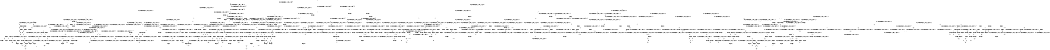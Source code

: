 digraph BCG {
size = "7, 10.5";
center = TRUE;
node [shape = circle];
0 [peripheries = 2];
0 -> 1 [label = "EX !0 !ATOMIC_EXCH_BRANCH (1, +1, TRUE, +0, 3, TRUE) !{}"];
0 -> 2 [label = "EX !2 !ATOMIC_EXCH_BRANCH (1, +1, TRUE, +1, 1, FALSE) !{}"];
0 -> 3 [label = "EX !1 !ATOMIC_EXCH_BRANCH (1, +0, TRUE, +0, 1, TRUE) !{}"];
1 -> 4 [label = "EX !2 !ATOMIC_EXCH_BRANCH (1, +1, TRUE, +1, 1, TRUE) !{0}"];
1 -> 5 [label = "EX !1 !ATOMIC_EXCH_BRANCH (1, +0, TRUE, +0, 1, FALSE) !{0}"];
1 -> 6 [label = "TERMINATE !0"];
2 -> 7 [label = "EX !0 !ATOMIC_EXCH_BRANCH (1, +1, TRUE, +0, 3, FALSE) !{0, 1, 2}"];
2 -> 8 [label = "EX !1 !ATOMIC_EXCH_BRANCH (1, +0, TRUE, +0, 1, FALSE) !{0, 1, 2}"];
2 -> 9 [label = "TERMINATE !2"];
2 -> 10 [label = "EX !0 !ATOMIC_EXCH_BRANCH (1, +1, TRUE, +0, 3, FALSE) !{0, 1, 2}"];
3 -> 11 [label = "EX !1 !ATOMIC_EXCH_BRANCH (1, +0, TRUE, +0, 1, TRUE) !{0, 1}"];
3 -> 12 [label = "EX !0 !ATOMIC_EXCH_BRANCH (1, +1, TRUE, +0, 3, TRUE) !{0, 1}"];
3 -> 13 [label = "EX !2 !ATOMIC_EXCH_BRANCH (1, +1, TRUE, +1, 1, FALSE) !{0, 1}"];
3 -> 14 [label = "EX !0 !ATOMIC_EXCH_BRANCH (1, +1, TRUE, +0, 3, TRUE) !{0, 1}"];
4 -> 15 [label = "EX !2 !ATOMIC_EXCH_BRANCH (1, +1, TRUE, +1, 1, TRUE) !{0, 1, 2}"];
4 -> 16 [label = "EX !1 !ATOMIC_EXCH_BRANCH (1, +0, TRUE, +0, 1, FALSE) !{0, 1, 2}"];
4 -> 17 [label = "TERMINATE !0"];
5 -> 18 [label = "EX !2 !ATOMIC_EXCH_BRANCH (1, +1, TRUE, +1, 1, FALSE) !{0, 1}"];
5 -> 19 [label = "TERMINATE !0"];
5 -> 20 [label = "TERMINATE !1"];
6 -> 21 [label = "EX !2 !ATOMIC_EXCH_BRANCH (1, +1, TRUE, +1, 1, TRUE) !{}"];
6 -> 22 [label = "EX !1 !ATOMIC_EXCH_BRANCH (1, +0, TRUE, +0, 1, FALSE) !{}"];
7 -> 23 [label = "EX !0 !ATOMIC_EXCH_BRANCH (1, +1, TRUE, +1, 1, TRUE) !{0, 1, 2}"];
7 -> 24 [label = "EX !1 !ATOMIC_EXCH_BRANCH (1, +0, TRUE, +0, 1, FALSE) !{0, 1, 2}"];
7 -> 25 [label = "TERMINATE !2"];
7 -> 26 [label = "EX !0 !ATOMIC_EXCH_BRANCH (1, +1, TRUE, +1, 1, TRUE) !{0, 1, 2}"];
8 -> 27 [label = "EX !0 !ATOMIC_EXCH_BRANCH (1, +1, TRUE, +0, 3, TRUE) !{0, 1, 2}"];
8 -> 28 [label = "TERMINATE !2"];
8 -> 29 [label = "TERMINATE !1"];
8 -> 30 [label = "EX !0 !ATOMIC_EXCH_BRANCH (1, +1, TRUE, +0, 3, TRUE) !{0, 1, 2}"];
9 -> 31 [label = "EX !0 !ATOMIC_EXCH_BRANCH (1, +1, TRUE, +0, 3, FALSE) !{0, 1}"];
9 -> 32 [label = "EX !1 !ATOMIC_EXCH_BRANCH (1, +0, TRUE, +0, 1, FALSE) !{0, 1}"];
9 -> 33 [label = "EX !0 !ATOMIC_EXCH_BRANCH (1, +1, TRUE, +0, 3, FALSE) !{0, 1}"];
10 -> 34 [label = "EX !1 !ATOMIC_EXCH_BRANCH (1, +0, TRUE, +0, 1, FALSE) !{0, 1, 2}"];
10 -> 26 [label = "EX !0 !ATOMIC_EXCH_BRANCH (1, +1, TRUE, +1, 1, TRUE) !{0, 1, 2}"];
10 -> 35 [label = "EX !1 !ATOMIC_EXCH_BRANCH (1, +0, TRUE, +0, 1, FALSE) !{0, 1, 2}"];
10 -> 36 [label = "TERMINATE !2"];
11 -> 11 [label = "EX !1 !ATOMIC_EXCH_BRANCH (1, +0, TRUE, +0, 1, TRUE) !{0, 1}"];
11 -> 12 [label = "EX !0 !ATOMIC_EXCH_BRANCH (1, +1, TRUE, +0, 3, TRUE) !{0, 1}"];
11 -> 13 [label = "EX !2 !ATOMIC_EXCH_BRANCH (1, +1, TRUE, +1, 1, FALSE) !{0, 1}"];
11 -> 14 [label = "EX !0 !ATOMIC_EXCH_BRANCH (1, +1, TRUE, +0, 3, TRUE) !{0, 1}"];
12 -> 37 [label = "EX !1 !ATOMIC_EXCH_BRANCH (1, +0, TRUE, +0, 1, FALSE) !{0, 1}"];
12 -> 38 [label = "EX !2 !ATOMIC_EXCH_BRANCH (1, +1, TRUE, +1, 1, TRUE) !{0, 1}"];
12 -> 39 [label = "TERMINATE !0"];
13 -> 8 [label = "EX !1 !ATOMIC_EXCH_BRANCH (1, +0, TRUE, +0, 1, FALSE) !{0, 1, 2}"];
13 -> 40 [label = "EX !0 !ATOMIC_EXCH_BRANCH (1, +1, TRUE, +0, 3, FALSE) !{0, 1, 2}"];
13 -> 41 [label = "TERMINATE !2"];
13 -> 42 [label = "EX !0 !ATOMIC_EXCH_BRANCH (1, +1, TRUE, +0, 3, FALSE) !{0, 1, 2}"];
14 -> 43 [label = "EX !1 !ATOMIC_EXCH_BRANCH (1, +0, TRUE, +0, 1, FALSE) !{0, 1}"];
14 -> 44 [label = "EX !1 !ATOMIC_EXCH_BRANCH (1, +0, TRUE, +0, 1, FALSE) !{0, 1}"];
14 -> 45 [label = "EX !2 !ATOMIC_EXCH_BRANCH (1, +1, TRUE, +1, 1, TRUE) !{0, 1}"];
14 -> 46 [label = "TERMINATE !0"];
15 -> 15 [label = "EX !2 !ATOMIC_EXCH_BRANCH (1, +1, TRUE, +1, 1, TRUE) !{0, 1, 2}"];
15 -> 16 [label = "EX !1 !ATOMIC_EXCH_BRANCH (1, +0, TRUE, +0, 1, FALSE) !{0, 1, 2}"];
15 -> 17 [label = "TERMINATE !0"];
16 -> 27 [label = "EX !2 !ATOMIC_EXCH_BRANCH (1, +1, TRUE, +1, 1, FALSE) !{0, 1, 2}"];
16 -> 47 [label = "TERMINATE !0"];
16 -> 48 [label = "TERMINATE !1"];
17 -> 49 [label = "EX !2 !ATOMIC_EXCH_BRANCH (1, +1, TRUE, +1, 1, TRUE) !{1, 2}"];
17 -> 50 [label = "EX !1 !ATOMIC_EXCH_BRANCH (1, +0, TRUE, +0, 1, FALSE) !{1, 2}"];
17 -> 51 [label = "EX !1 !ATOMIC_EXCH_BRANCH (1, +0, TRUE, +0, 1, FALSE) !{1, 2}"];
18 -> 52 [label = "TERMINATE !0"];
18 -> 53 [label = "TERMINATE !2"];
18 -> 54 [label = "TERMINATE !1"];
19 -> 55 [label = "EX !2 !ATOMIC_EXCH_BRANCH (1, +1, TRUE, +1, 1, FALSE) !{1}"];
19 -> 56 [label = "TERMINATE !1"];
20 -> 57 [label = "EX !2 !ATOMIC_EXCH_BRANCH (1, +1, TRUE, +1, 1, FALSE) !{0}"];
20 -> 58 [label = "TERMINATE !0"];
21 -> 49 [label = "EX !2 !ATOMIC_EXCH_BRANCH (1, +1, TRUE, +1, 1, TRUE) !{1, 2}"];
21 -> 50 [label = "EX !1 !ATOMIC_EXCH_BRANCH (1, +0, TRUE, +0, 1, FALSE) !{1, 2}"];
21 -> 51 [label = "EX !1 !ATOMIC_EXCH_BRANCH (1, +0, TRUE, +0, 1, FALSE) !{1, 2}"];
22 -> 55 [label = "EX !2 !ATOMIC_EXCH_BRANCH (1, +1, TRUE, +1, 1, FALSE) !{1}"];
22 -> 56 [label = "TERMINATE !1"];
23 -> 7 [label = "EX !0 !ATOMIC_EXCH_BRANCH (1, +1, TRUE, +0, 3, FALSE) !{0, 1, 2}"];
23 -> 59 [label = "EX !1 !ATOMIC_EXCH_BRANCH (1, +0, TRUE, +0, 1, FALSE) !{0, 1, 2}"];
23 -> 60 [label = "TERMINATE !2"];
23 -> 10 [label = "EX !0 !ATOMIC_EXCH_BRANCH (1, +1, TRUE, +0, 3, FALSE) !{0, 1, 2}"];
24 -> 27 [label = "EX !0 !ATOMIC_EXCH_BRANCH (1, +1, TRUE, +1, 1, FALSE) !{0, 1, 2}"];
24 -> 61 [label = "TERMINATE !2"];
24 -> 62 [label = "TERMINATE !1"];
24 -> 30 [label = "EX !0 !ATOMIC_EXCH_BRANCH (1, +1, TRUE, +1, 1, FALSE) !{0, 1, 2}"];
25 -> 63 [label = "EX !0 !ATOMIC_EXCH_BRANCH (1, +1, TRUE, +1, 1, TRUE) !{0, 1}"];
25 -> 64 [label = "EX !1 !ATOMIC_EXCH_BRANCH (1, +0, TRUE, +0, 1, FALSE) !{0, 1}"];
25 -> 65 [label = "EX !0 !ATOMIC_EXCH_BRANCH (1, +1, TRUE, +1, 1, TRUE) !{0, 1}"];
26 -> 66 [label = "EX !1 !ATOMIC_EXCH_BRANCH (1, +0, TRUE, +0, 1, FALSE) !{0, 1, 2}"];
26 -> 10 [label = "EX !0 !ATOMIC_EXCH_BRANCH (1, +1, TRUE, +0, 3, FALSE) !{0, 1, 2}"];
26 -> 67 [label = "EX !1 !ATOMIC_EXCH_BRANCH (1, +0, TRUE, +0, 1, FALSE) !{0, 1, 2}"];
26 -> 68 [label = "TERMINATE !2"];
27 -> 52 [label = "TERMINATE !0"];
27 -> 53 [label = "TERMINATE !2"];
27 -> 54 [label = "TERMINATE !1"];
28 -> 69 [label = "EX !0 !ATOMIC_EXCH_BRANCH (1, +1, TRUE, +0, 3, TRUE) !{0, 1}"];
28 -> 70 [label = "TERMINATE !1"];
28 -> 71 [label = "EX !0 !ATOMIC_EXCH_BRANCH (1, +1, TRUE, +0, 3, TRUE) !{0, 1}"];
29 -> 72 [label = "EX !0 !ATOMIC_EXCH_BRANCH (1, +1, TRUE, +0, 3, TRUE) !{0, 2}"];
29 -> 73 [label = "TERMINATE !2"];
29 -> 74 [label = "EX !0 !ATOMIC_EXCH_BRANCH (1, +1, TRUE, +0, 3, TRUE) !{0, 2}"];
30 -> 75 [label = "TERMINATE !0"];
30 -> 76 [label = "TERMINATE !2"];
30 -> 77 [label = "TERMINATE !1"];
31 -> 63 [label = "EX !0 !ATOMIC_EXCH_BRANCH (1, +1, TRUE, +1, 1, TRUE) !{0, 1}"];
31 -> 64 [label = "EX !1 !ATOMIC_EXCH_BRANCH (1, +0, TRUE, +0, 1, FALSE) !{0, 1}"];
31 -> 65 [label = "EX !0 !ATOMIC_EXCH_BRANCH (1, +1, TRUE, +1, 1, TRUE) !{0, 1}"];
32 -> 69 [label = "EX !0 !ATOMIC_EXCH_BRANCH (1, +1, TRUE, +0, 3, TRUE) !{0, 1}"];
32 -> 70 [label = "TERMINATE !1"];
32 -> 71 [label = "EX !0 !ATOMIC_EXCH_BRANCH (1, +1, TRUE, +0, 3, TRUE) !{0, 1}"];
33 -> 78 [label = "EX !1 !ATOMIC_EXCH_BRANCH (1, +0, TRUE, +0, 1, FALSE) !{0, 1}"];
33 -> 65 [label = "EX !0 !ATOMIC_EXCH_BRANCH (1, +1, TRUE, +1, 1, TRUE) !{0, 1}"];
33 -> 79 [label = "EX !1 !ATOMIC_EXCH_BRANCH (1, +0, TRUE, +0, 1, FALSE) !{0, 1}"];
34 -> 80 [label = "EX !0 !ATOMIC_EXCH_BRANCH (1, +1, TRUE, +1, 1, FALSE) !{0, 1, 2}"];
34 -> 81 [label = "TERMINATE !2"];
34 -> 82 [label = "TERMINATE !1"];
35 -> 30 [label = "EX !0 !ATOMIC_EXCH_BRANCH (1, +1, TRUE, +1, 1, FALSE) !{0, 1, 2}"];
35 -> 83 [label = "TERMINATE !2"];
35 -> 84 [label = "TERMINATE !1"];
36 -> 85 [label = "EX !0 !ATOMIC_EXCH_BRANCH (1, +1, TRUE, +1, 1, TRUE) !{0, 1}"];
36 -> 86 [label = "EX !1 !ATOMIC_EXCH_BRANCH (1, +0, TRUE, +0, 1, FALSE) !{0, 1}"];
37 -> 18 [label = "EX !2 !ATOMIC_EXCH_BRANCH (1, +1, TRUE, +1, 1, FALSE) !{0, 1}"];
37 -> 19 [label = "TERMINATE !0"];
37 -> 20 [label = "TERMINATE !1"];
38 -> 16 [label = "EX !1 !ATOMIC_EXCH_BRANCH (1, +0, TRUE, +0, 1, FALSE) !{0, 1, 2}"];
38 -> 87 [label = "EX !2 !ATOMIC_EXCH_BRANCH (1, +1, TRUE, +1, 1, TRUE) !{0, 1, 2}"];
38 -> 88 [label = "TERMINATE !0"];
39 -> 89 [label = "EX !1 !ATOMIC_EXCH_BRANCH (1, +0, TRUE, +0, 1, FALSE) !{1}"];
39 -> 90 [label = "EX !2 !ATOMIC_EXCH_BRANCH (1, +1, TRUE, +1, 1, TRUE) !{1}"];
39 -> 91 [label = "EX !1 !ATOMIC_EXCH_BRANCH (1, +0, TRUE, +0, 1, FALSE) !{1}"];
40 -> 92 [label = "EX !0 !ATOMIC_EXCH_BRANCH (1, +1, TRUE, +1, 1, TRUE) !{0, 1, 2}"];
40 -> 24 [label = "EX !1 !ATOMIC_EXCH_BRANCH (1, +0, TRUE, +0, 1, FALSE) !{0, 1, 2}"];
40 -> 93 [label = "TERMINATE !2"];
40 -> 94 [label = "EX !0 !ATOMIC_EXCH_BRANCH (1, +1, TRUE, +1, 1, TRUE) !{0, 1, 2}"];
41 -> 32 [label = "EX !1 !ATOMIC_EXCH_BRANCH (1, +0, TRUE, +0, 1, FALSE) !{0, 1}"];
41 -> 95 [label = "EX !0 !ATOMIC_EXCH_BRANCH (1, +1, TRUE, +0, 3, FALSE) !{0, 1}"];
41 -> 96 [label = "EX !0 !ATOMIC_EXCH_BRANCH (1, +1, TRUE, +0, 3, FALSE) !{0, 1}"];
42 -> 34 [label = "EX !1 !ATOMIC_EXCH_BRANCH (1, +0, TRUE, +0, 1, FALSE) !{0, 1, 2}"];
42 -> 94 [label = "EX !0 !ATOMIC_EXCH_BRANCH (1, +1, TRUE, +1, 1, TRUE) !{0, 1, 2}"];
42 -> 35 [label = "EX !1 !ATOMIC_EXCH_BRANCH (1, +0, TRUE, +0, 1, FALSE) !{0, 1, 2}"];
42 -> 97 [label = "TERMINATE !2"];
43 -> 98 [label = "EX !2 !ATOMIC_EXCH_BRANCH (1, +1, TRUE, +1, 1, FALSE) !{0, 1}"];
43 -> 99 [label = "TERMINATE !0"];
43 -> 100 [label = "TERMINATE !1"];
44 -> 101 [label = "EX !2 !ATOMIC_EXCH_BRANCH (1, +1, TRUE, +1, 1, FALSE) !{0, 1}"];
44 -> 102 [label = "TERMINATE !0"];
44 -> 103 [label = "TERMINATE !1"];
45 -> 104 [label = "EX !1 !ATOMIC_EXCH_BRANCH (1, +0, TRUE, +0, 1, FALSE) !{0, 1, 2}"];
45 -> 105 [label = "EX !2 !ATOMIC_EXCH_BRANCH (1, +1, TRUE, +1, 1, TRUE) !{0, 1, 2}"];
45 -> 106 [label = "TERMINATE !0"];
46 -> 107 [label = "EX !1 !ATOMIC_EXCH_BRANCH (1, +0, TRUE, +0, 1, FALSE) !{1}"];
46 -> 108 [label = "EX !2 !ATOMIC_EXCH_BRANCH (1, +1, TRUE, +1, 1, TRUE) !{1}"];
47 -> 109 [label = "EX !2 !ATOMIC_EXCH_BRANCH (1, +1, TRUE, +1, 1, FALSE) !{1, 2}"];
47 -> 110 [label = "TERMINATE !1"];
48 -> 72 [label = "EX !2 !ATOMIC_EXCH_BRANCH (1, +1, TRUE, +1, 1, FALSE) !{0, 2}"];
48 -> 111 [label = "TERMINATE !0"];
49 -> 49 [label = "EX !2 !ATOMIC_EXCH_BRANCH (1, +1, TRUE, +1, 1, TRUE) !{1, 2}"];
49 -> 50 [label = "EX !1 !ATOMIC_EXCH_BRANCH (1, +0, TRUE, +0, 1, FALSE) !{1, 2}"];
49 -> 51 [label = "EX !1 !ATOMIC_EXCH_BRANCH (1, +0, TRUE, +0, 1, FALSE) !{1, 2}"];
50 -> 109 [label = "EX !2 !ATOMIC_EXCH_BRANCH (1, +1, TRUE, +1, 1, FALSE) !{1, 2}"];
50 -> 110 [label = "TERMINATE !1"];
51 -> 112 [label = "EX !2 !ATOMIC_EXCH_BRANCH (1, +1, TRUE, +1, 1, FALSE) !{1, 2}"];
51 -> 113 [label = "EX !2 !ATOMIC_EXCH_BRANCH (1, +1, TRUE, +1, 1, FALSE) !{1, 2}"];
51 -> 114 [label = "TERMINATE !1"];
52 -> 115 [label = "TERMINATE !2"];
52 -> 116 [label = "TERMINATE !1"];
53 -> 117 [label = "TERMINATE !0"];
53 -> 118 [label = "TERMINATE !1"];
54 -> 119 [label = "TERMINATE !0"];
54 -> 120 [label = "TERMINATE !2"];
55 -> 115 [label = "TERMINATE !2"];
55 -> 116 [label = "TERMINATE !1"];
56 -> 121 [label = "EX !2 !ATOMIC_EXCH_BRANCH (1, +1, TRUE, +1, 1, FALSE) !{}"];
57 -> 119 [label = "TERMINATE !0"];
57 -> 120 [label = "TERMINATE !2"];
58 -> 121 [label = "EX !2 !ATOMIC_EXCH_BRANCH (1, +1, TRUE, +1, 1, FALSE) !{}"];
59 -> 27 [label = "EX !0 !ATOMIC_EXCH_BRANCH (1, +1, TRUE, +0, 3, TRUE) !{0, 1, 2}"];
59 -> 122 [label = "TERMINATE !2"];
59 -> 123 [label = "TERMINATE !1"];
59 -> 30 [label = "EX !0 !ATOMIC_EXCH_BRANCH (1, +1, TRUE, +0, 3, TRUE) !{0, 1, 2}"];
60 -> 31 [label = "EX !0 !ATOMIC_EXCH_BRANCH (1, +1, TRUE, +0, 3, FALSE) !{0, 1}"];
60 -> 124 [label = "EX !1 !ATOMIC_EXCH_BRANCH (1, +0, TRUE, +0, 1, FALSE) !{0, 1}"];
60 -> 33 [label = "EX !0 !ATOMIC_EXCH_BRANCH (1, +1, TRUE, +0, 3, FALSE) !{0, 1}"];
61 -> 69 [label = "EX !0 !ATOMIC_EXCH_BRANCH (1, +1, TRUE, +1, 1, FALSE) !{0, 1}"];
61 -> 125 [label = "TERMINATE !1"];
61 -> 71 [label = "EX !0 !ATOMIC_EXCH_BRANCH (1, +1, TRUE, +1, 1, FALSE) !{0, 1}"];
62 -> 72 [label = "EX !0 !ATOMIC_EXCH_BRANCH (1, +1, TRUE, +1, 1, FALSE) !{0, 2}"];
62 -> 126 [label = "TERMINATE !2"];
62 -> 74 [label = "EX !0 !ATOMIC_EXCH_BRANCH (1, +1, TRUE, +1, 1, FALSE) !{0, 2}"];
63 -> 31 [label = "EX !0 !ATOMIC_EXCH_BRANCH (1, +1, TRUE, +0, 3, FALSE) !{0, 1}"];
63 -> 124 [label = "EX !1 !ATOMIC_EXCH_BRANCH (1, +0, TRUE, +0, 1, FALSE) !{0, 1}"];
63 -> 33 [label = "EX !0 !ATOMIC_EXCH_BRANCH (1, +1, TRUE, +0, 3, FALSE) !{0, 1}"];
64 -> 69 [label = "EX !0 !ATOMIC_EXCH_BRANCH (1, +1, TRUE, +1, 1, FALSE) !{0, 1}"];
64 -> 125 [label = "TERMINATE !1"];
64 -> 71 [label = "EX !0 !ATOMIC_EXCH_BRANCH (1, +1, TRUE, +1, 1, FALSE) !{0, 1}"];
65 -> 127 [label = "EX !1 !ATOMIC_EXCH_BRANCH (1, +0, TRUE, +0, 1, FALSE) !{0, 1}"];
65 -> 33 [label = "EX !0 !ATOMIC_EXCH_BRANCH (1, +1, TRUE, +0, 3, FALSE) !{0, 1}"];
65 -> 128 [label = "EX !1 !ATOMIC_EXCH_BRANCH (1, +0, TRUE, +0, 1, FALSE) !{0, 1}"];
66 -> 80 [label = "EX !0 !ATOMIC_EXCH_BRANCH (1, +1, TRUE, +0, 3, TRUE) !{0, 1, 2}"];
66 -> 129 [label = "TERMINATE !2"];
66 -> 130 [label = "TERMINATE !1"];
67 -> 30 [label = "EX !0 !ATOMIC_EXCH_BRANCH (1, +1, TRUE, +0, 3, TRUE) !{0, 1, 2}"];
67 -> 131 [label = "TERMINATE !2"];
67 -> 132 [label = "TERMINATE !1"];
68 -> 133 [label = "EX !0 !ATOMIC_EXCH_BRANCH (1, +1, TRUE, +0, 3, FALSE) !{0, 1}"];
68 -> 134 [label = "EX !1 !ATOMIC_EXCH_BRANCH (1, +0, TRUE, +0, 1, FALSE) !{0, 1}"];
69 -> 117 [label = "TERMINATE !0"];
69 -> 118 [label = "TERMINATE !1"];
70 -> 135 [label = "EX !0 !ATOMIC_EXCH_BRANCH (1, +1, TRUE, +0, 3, TRUE) !{0}"];
70 -> 136 [label = "EX !0 !ATOMIC_EXCH_BRANCH (1, +1, TRUE, +0, 3, TRUE) !{0}"];
71 -> 137 [label = "TERMINATE !0"];
71 -> 138 [label = "TERMINATE !1"];
72 -> 119 [label = "TERMINATE !0"];
72 -> 120 [label = "TERMINATE !2"];
73 -> 135 [label = "EX !0 !ATOMIC_EXCH_BRANCH (1, +1, TRUE, +0, 3, TRUE) !{0}"];
73 -> 136 [label = "EX !0 !ATOMIC_EXCH_BRANCH (1, +1, TRUE, +0, 3, TRUE) !{0}"];
74 -> 139 [label = "TERMINATE !0"];
74 -> 140 [label = "TERMINATE !2"];
75 -> 141 [label = "TERMINATE !2"];
75 -> 142 [label = "TERMINATE !1"];
76 -> 143 [label = "TERMINATE !0"];
76 -> 144 [label = "TERMINATE !1"];
77 -> 145 [label = "TERMINATE !0"];
77 -> 146 [label = "TERMINATE !2"];
78 -> 147 [label = "EX !0 !ATOMIC_EXCH_BRANCH (1, +1, TRUE, +1, 1, FALSE) !{0, 1}"];
78 -> 148 [label = "TERMINATE !1"];
78 -> 71 [label = "EX !0 !ATOMIC_EXCH_BRANCH (1, +1, TRUE, +1, 1, FALSE) !{0, 1}"];
79 -> 71 [label = "EX !0 !ATOMIC_EXCH_BRANCH (1, +1, TRUE, +1, 1, FALSE) !{0, 1}"];
79 -> 149 [label = "TERMINATE !1"];
80 -> 150 [label = "TERMINATE !0"];
80 -> 151 [label = "TERMINATE !2"];
80 -> 152 [label = "TERMINATE !1"];
81 -> 153 [label = "EX !0 !ATOMIC_EXCH_BRANCH (1, +1, TRUE, +1, 1, FALSE) !{0, 1}"];
81 -> 154 [label = "TERMINATE !1"];
82 -> 155 [label = "EX !0 !ATOMIC_EXCH_BRANCH (1, +1, TRUE, +1, 1, FALSE) !{0, 2}"];
82 -> 156 [label = "TERMINATE !2"];
83 -> 157 [label = "EX !0 !ATOMIC_EXCH_BRANCH (1, +1, TRUE, +1, 1, FALSE) !{0, 1}"];
83 -> 158 [label = "TERMINATE !1"];
84 -> 159 [label = "EX !0 !ATOMIC_EXCH_BRANCH (1, +1, TRUE, +1, 1, FALSE) !{0, 2}"];
84 -> 160 [label = "TERMINATE !2"];
85 -> 133 [label = "EX !0 !ATOMIC_EXCH_BRANCH (1, +1, TRUE, +0, 3, FALSE) !{0, 1}"];
85 -> 134 [label = "EX !1 !ATOMIC_EXCH_BRANCH (1, +0, TRUE, +0, 1, FALSE) !{0, 1}"];
86 -> 157 [label = "EX !0 !ATOMIC_EXCH_BRANCH (1, +1, TRUE, +1, 1, FALSE) !{0, 1}"];
86 -> 158 [label = "TERMINATE !1"];
87 -> 16 [label = "EX !1 !ATOMIC_EXCH_BRANCH (1, +0, TRUE, +0, 1, FALSE) !{0, 1, 2}"];
87 -> 87 [label = "EX !2 !ATOMIC_EXCH_BRANCH (1, +1, TRUE, +1, 1, TRUE) !{0, 1, 2}"];
87 -> 88 [label = "TERMINATE !0"];
88 -> 50 [label = "EX !1 !ATOMIC_EXCH_BRANCH (1, +0, TRUE, +0, 1, FALSE) !{1, 2}"];
88 -> 161 [label = "EX !2 !ATOMIC_EXCH_BRANCH (1, +1, TRUE, +1, 1, TRUE) !{1, 2}"];
88 -> 51 [label = "EX !1 !ATOMIC_EXCH_BRANCH (1, +0, TRUE, +0, 1, FALSE) !{1, 2}"];
89 -> 55 [label = "EX !2 !ATOMIC_EXCH_BRANCH (1, +1, TRUE, +1, 1, FALSE) !{1}"];
89 -> 56 [label = "TERMINATE !1"];
90 -> 50 [label = "EX !1 !ATOMIC_EXCH_BRANCH (1, +0, TRUE, +0, 1, FALSE) !{1, 2}"];
90 -> 161 [label = "EX !2 !ATOMIC_EXCH_BRANCH (1, +1, TRUE, +1, 1, TRUE) !{1, 2}"];
90 -> 51 [label = "EX !1 !ATOMIC_EXCH_BRANCH (1, +0, TRUE, +0, 1, FALSE) !{1, 2}"];
91 -> 162 [label = "EX !2 !ATOMIC_EXCH_BRANCH (1, +1, TRUE, +1, 1, FALSE) !{1}"];
91 -> 163 [label = "TERMINATE !1"];
92 -> 40 [label = "EX !0 !ATOMIC_EXCH_BRANCH (1, +1, TRUE, +0, 3, FALSE) !{0, 1, 2}"];
92 -> 59 [label = "EX !1 !ATOMIC_EXCH_BRANCH (1, +0, TRUE, +0, 1, FALSE) !{0, 1, 2}"];
92 -> 164 [label = "TERMINATE !2"];
92 -> 42 [label = "EX !0 !ATOMIC_EXCH_BRANCH (1, +1, TRUE, +0, 3, FALSE) !{0, 1, 2}"];
93 -> 165 [label = "EX !0 !ATOMIC_EXCH_BRANCH (1, +1, TRUE, +1, 1, TRUE) !{0, 1}"];
93 -> 64 [label = "EX !1 !ATOMIC_EXCH_BRANCH (1, +0, TRUE, +0, 1, FALSE) !{0, 1}"];
93 -> 166 [label = "EX !0 !ATOMIC_EXCH_BRANCH (1, +1, TRUE, +1, 1, TRUE) !{0, 1}"];
94 -> 66 [label = "EX !1 !ATOMIC_EXCH_BRANCH (1, +0, TRUE, +0, 1, FALSE) !{0, 1, 2}"];
94 -> 42 [label = "EX !0 !ATOMIC_EXCH_BRANCH (1, +1, TRUE, +0, 3, FALSE) !{0, 1, 2}"];
94 -> 67 [label = "EX !1 !ATOMIC_EXCH_BRANCH (1, +0, TRUE, +0, 1, FALSE) !{0, 1, 2}"];
94 -> 167 [label = "TERMINATE !2"];
95 -> 165 [label = "EX !0 !ATOMIC_EXCH_BRANCH (1, +1, TRUE, +1, 1, TRUE) !{0, 1}"];
95 -> 64 [label = "EX !1 !ATOMIC_EXCH_BRANCH (1, +0, TRUE, +0, 1, FALSE) !{0, 1}"];
95 -> 166 [label = "EX !0 !ATOMIC_EXCH_BRANCH (1, +1, TRUE, +1, 1, TRUE) !{0, 1}"];
96 -> 78 [label = "EX !1 !ATOMIC_EXCH_BRANCH (1, +0, TRUE, +0, 1, FALSE) !{0, 1}"];
96 -> 166 [label = "EX !0 !ATOMIC_EXCH_BRANCH (1, +1, TRUE, +1, 1, TRUE) !{0, 1}"];
96 -> 79 [label = "EX !1 !ATOMIC_EXCH_BRANCH (1, +0, TRUE, +0, 1, FALSE) !{0, 1}"];
97 -> 168 [label = "EX !0 !ATOMIC_EXCH_BRANCH (1, +1, TRUE, +1, 1, TRUE) !{0, 1}"];
97 -> 86 [label = "EX !1 !ATOMIC_EXCH_BRANCH (1, +0, TRUE, +0, 1, FALSE) !{0, 1}"];
98 -> 169 [label = "TERMINATE !0"];
98 -> 170 [label = "TERMINATE !2"];
98 -> 171 [label = "TERMINATE !1"];
99 -> 172 [label = "EX !2 !ATOMIC_EXCH_BRANCH (1, +1, TRUE, +1, 1, FALSE) !{1}"];
99 -> 173 [label = "TERMINATE !1"];
100 -> 174 [label = "EX !2 !ATOMIC_EXCH_BRANCH (1, +1, TRUE, +1, 1, FALSE) !{0}"];
100 -> 175 [label = "TERMINATE !0"];
101 -> 176 [label = "TERMINATE !0"];
101 -> 177 [label = "TERMINATE !2"];
101 -> 178 [label = "TERMINATE !1"];
102 -> 179 [label = "EX !2 !ATOMIC_EXCH_BRANCH (1, +1, TRUE, +1, 1, FALSE) !{1}"];
102 -> 180 [label = "TERMINATE !1"];
103 -> 181 [label = "EX !2 !ATOMIC_EXCH_BRANCH (1, +1, TRUE, +1, 1, FALSE) !{0}"];
103 -> 182 [label = "TERMINATE !0"];
104 -> 183 [label = "EX !2 !ATOMIC_EXCH_BRANCH (1, +1, TRUE, +1, 1, FALSE) !{0, 1, 2}"];
104 -> 184 [label = "TERMINATE !0"];
104 -> 185 [label = "TERMINATE !1"];
105 -> 104 [label = "EX !1 !ATOMIC_EXCH_BRANCH (1, +0, TRUE, +0, 1, FALSE) !{0, 1, 2}"];
105 -> 105 [label = "EX !2 !ATOMIC_EXCH_BRANCH (1, +1, TRUE, +1, 1, TRUE) !{0, 1, 2}"];
105 -> 106 [label = "TERMINATE !0"];
106 -> 186 [label = "EX !1 !ATOMIC_EXCH_BRANCH (1, +0, TRUE, +0, 1, FALSE) !{1, 2}"];
106 -> 187 [label = "EX !2 !ATOMIC_EXCH_BRANCH (1, +1, TRUE, +1, 1, TRUE) !{1, 2}"];
107 -> 179 [label = "EX !2 !ATOMIC_EXCH_BRANCH (1, +1, TRUE, +1, 1, FALSE) !{1}"];
107 -> 180 [label = "TERMINATE !1"];
108 -> 186 [label = "EX !1 !ATOMIC_EXCH_BRANCH (1, +0, TRUE, +0, 1, FALSE) !{1, 2}"];
108 -> 187 [label = "EX !2 !ATOMIC_EXCH_BRANCH (1, +1, TRUE, +1, 1, TRUE) !{1, 2}"];
109 -> 115 [label = "TERMINATE !2"];
109 -> 116 [label = "TERMINATE !1"];
110 -> 188 [label = "EX !2 !ATOMIC_EXCH_BRANCH (1, +1, TRUE, +1, 1, FALSE) !{2}"];
110 -> 189 [label = "EX !2 !ATOMIC_EXCH_BRANCH (1, +1, TRUE, +1, 1, FALSE) !{2}"];
111 -> 188 [label = "EX !2 !ATOMIC_EXCH_BRANCH (1, +1, TRUE, +1, 1, FALSE) !{2}"];
111 -> 189 [label = "EX !2 !ATOMIC_EXCH_BRANCH (1, +1, TRUE, +1, 1, FALSE) !{2}"];
112 -> 190 [label = "TERMINATE !2"];
112 -> 191 [label = "TERMINATE !1"];
113 -> 192 [label = "TERMINATE !2"];
113 -> 193 [label = "TERMINATE !1"];
114 -> 194 [label = "EX !2 !ATOMIC_EXCH_BRANCH (1, +1, TRUE, +1, 1, FALSE) !{2}"];
115 -> 195 [label = "TERMINATE !1"];
116 -> 196 [label = "TERMINATE !2"];
117 -> 195 [label = "TERMINATE !1"];
118 -> 197 [label = "TERMINATE !0"];
119 -> 196 [label = "TERMINATE !2"];
120 -> 197 [label = "TERMINATE !0"];
121 -> 196 [label = "TERMINATE !2"];
122 -> 69 [label = "EX !0 !ATOMIC_EXCH_BRANCH (1, +1, TRUE, +0, 3, TRUE) !{0, 1}"];
122 -> 198 [label = "TERMINATE !1"];
122 -> 71 [label = "EX !0 !ATOMIC_EXCH_BRANCH (1, +1, TRUE, +0, 3, TRUE) !{0, 1}"];
123 -> 72 [label = "EX !0 !ATOMIC_EXCH_BRANCH (1, +1, TRUE, +0, 3, TRUE) !{0, 2}"];
123 -> 199 [label = "TERMINATE !2"];
123 -> 74 [label = "EX !0 !ATOMIC_EXCH_BRANCH (1, +1, TRUE, +0, 3, TRUE) !{0, 2}"];
124 -> 69 [label = "EX !0 !ATOMIC_EXCH_BRANCH (1, +1, TRUE, +0, 3, TRUE) !{0, 1}"];
124 -> 198 [label = "TERMINATE !1"];
124 -> 71 [label = "EX !0 !ATOMIC_EXCH_BRANCH (1, +1, TRUE, +0, 3, TRUE) !{0, 1}"];
125 -> 135 [label = "EX !0 !ATOMIC_EXCH_BRANCH (1, +1, TRUE, +1, 1, FALSE) !{0}"];
125 -> 136 [label = "EX !0 !ATOMIC_EXCH_BRANCH (1, +1, TRUE, +1, 1, FALSE) !{0}"];
126 -> 135 [label = "EX !0 !ATOMIC_EXCH_BRANCH (1, +1, TRUE, +1, 1, FALSE) !{0}"];
126 -> 136 [label = "EX !0 !ATOMIC_EXCH_BRANCH (1, +1, TRUE, +1, 1, FALSE) !{0}"];
127 -> 147 [label = "EX !0 !ATOMIC_EXCH_BRANCH (1, +1, TRUE, +0, 3, TRUE) !{0, 1}"];
127 -> 200 [label = "TERMINATE !1"];
127 -> 71 [label = "EX !0 !ATOMIC_EXCH_BRANCH (1, +1, TRUE, +0, 3, TRUE) !{0, 1}"];
128 -> 71 [label = "EX !0 !ATOMIC_EXCH_BRANCH (1, +1, TRUE, +0, 3, TRUE) !{0, 1}"];
128 -> 201 [label = "TERMINATE !1"];
129 -> 153 [label = "EX !0 !ATOMIC_EXCH_BRANCH (1, +1, TRUE, +0, 3, TRUE) !{0, 1}"];
129 -> 202 [label = "TERMINATE !1"];
130 -> 155 [label = "EX !0 !ATOMIC_EXCH_BRANCH (1, +1, TRUE, +0, 3, TRUE) !{0, 2}"];
130 -> 203 [label = "TERMINATE !2"];
131 -> 157 [label = "EX !0 !ATOMIC_EXCH_BRANCH (1, +1, TRUE, +0, 3, TRUE) !{0, 1}"];
131 -> 204 [label = "TERMINATE !1"];
132 -> 159 [label = "EX !0 !ATOMIC_EXCH_BRANCH (1, +1, TRUE, +0, 3, TRUE) !{0, 2}"];
132 -> 205 [label = "TERMINATE !2"];
133 -> 85 [label = "EX !0 !ATOMIC_EXCH_BRANCH (1, +1, TRUE, +1, 1, TRUE) !{0, 1}"];
133 -> 86 [label = "EX !1 !ATOMIC_EXCH_BRANCH (1, +0, TRUE, +0, 1, FALSE) !{0, 1}"];
134 -> 157 [label = "EX !0 !ATOMIC_EXCH_BRANCH (1, +1, TRUE, +0, 3, TRUE) !{0, 1}"];
134 -> 204 [label = "TERMINATE !1"];
135 -> 197 [label = "TERMINATE !0"];
136 -> 206 [label = "TERMINATE !0"];
137 -> 207 [label = "TERMINATE !1"];
138 -> 208 [label = "TERMINATE !0"];
139 -> 209 [label = "TERMINATE !2"];
140 -> 210 [label = "TERMINATE !0"];
141 -> 211 [label = "TERMINATE !1"];
142 -> 212 [label = "TERMINATE !2"];
143 -> 211 [label = "TERMINATE !1"];
144 -> 213 [label = "TERMINATE !0"];
145 -> 212 [label = "TERMINATE !2"];
146 -> 213 [label = "TERMINATE !0"];
147 -> 214 [label = "TERMINATE !0"];
147 -> 215 [label = "TERMINATE !1"];
148 -> 216 [label = "EX !0 !ATOMIC_EXCH_BRANCH (1, +1, TRUE, +1, 1, FALSE) !{0}"];
149 -> 217 [label = "EX !0 !ATOMIC_EXCH_BRANCH (1, +1, TRUE, +1, 1, FALSE) !{0}"];
150 -> 218 [label = "TERMINATE !2"];
150 -> 219 [label = "TERMINATE !1"];
151 -> 220 [label = "TERMINATE !0"];
151 -> 221 [label = "TERMINATE !1"];
152 -> 222 [label = "TERMINATE !0"];
152 -> 223 [label = "TERMINATE !2"];
153 -> 220 [label = "TERMINATE !0"];
153 -> 221 [label = "TERMINATE !1"];
154 -> 224 [label = "EX !0 !ATOMIC_EXCH_BRANCH (1, +1, TRUE, +1, 1, FALSE) !{0}"];
155 -> 222 [label = "TERMINATE !0"];
155 -> 223 [label = "TERMINATE !2"];
156 -> 224 [label = "EX !0 !ATOMIC_EXCH_BRANCH (1, +1, TRUE, +1, 1, FALSE) !{0}"];
157 -> 143 [label = "TERMINATE !0"];
157 -> 144 [label = "TERMINATE !1"];
158 -> 225 [label = "EX !0 !ATOMIC_EXCH_BRANCH (1, +1, TRUE, +1, 1, FALSE) !{0}"];
159 -> 145 [label = "TERMINATE !0"];
159 -> 146 [label = "TERMINATE !2"];
160 -> 225 [label = "EX !0 !ATOMIC_EXCH_BRANCH (1, +1, TRUE, +1, 1, FALSE) !{0}"];
161 -> 50 [label = "EX !1 !ATOMIC_EXCH_BRANCH (1, +0, TRUE, +0, 1, FALSE) !{1, 2}"];
161 -> 161 [label = "EX !2 !ATOMIC_EXCH_BRANCH (1, +1, TRUE, +1, 1, TRUE) !{1, 2}"];
161 -> 51 [label = "EX !1 !ATOMIC_EXCH_BRANCH (1, +0, TRUE, +0, 1, FALSE) !{1, 2}"];
162 -> 226 [label = "TERMINATE !2"];
162 -> 227 [label = "TERMINATE !1"];
163 -> 228 [label = "EX !2 !ATOMIC_EXCH_BRANCH (1, +1, TRUE, +1, 1, FALSE) !{}"];
164 -> 95 [label = "EX !0 !ATOMIC_EXCH_BRANCH (1, +1, TRUE, +0, 3, FALSE) !{0, 1}"];
164 -> 124 [label = "EX !1 !ATOMIC_EXCH_BRANCH (1, +0, TRUE, +0, 1, FALSE) !{0, 1}"];
164 -> 96 [label = "EX !0 !ATOMIC_EXCH_BRANCH (1, +1, TRUE, +0, 3, FALSE) !{0, 1}"];
165 -> 95 [label = "EX !0 !ATOMIC_EXCH_BRANCH (1, +1, TRUE, +0, 3, FALSE) !{0, 1}"];
165 -> 124 [label = "EX !1 !ATOMIC_EXCH_BRANCH (1, +0, TRUE, +0, 1, FALSE) !{0, 1}"];
165 -> 96 [label = "EX !0 !ATOMIC_EXCH_BRANCH (1, +1, TRUE, +0, 3, FALSE) !{0, 1}"];
166 -> 127 [label = "EX !1 !ATOMIC_EXCH_BRANCH (1, +0, TRUE, +0, 1, FALSE) !{0, 1}"];
166 -> 96 [label = "EX !0 !ATOMIC_EXCH_BRANCH (1, +1, TRUE, +0, 3, FALSE) !{0, 1}"];
166 -> 128 [label = "EX !1 !ATOMIC_EXCH_BRANCH (1, +0, TRUE, +0, 1, FALSE) !{0, 1}"];
167 -> 229 [label = "EX !0 !ATOMIC_EXCH_BRANCH (1, +1, TRUE, +0, 3, FALSE) !{0, 1}"];
167 -> 134 [label = "EX !1 !ATOMIC_EXCH_BRANCH (1, +0, TRUE, +0, 1, FALSE) !{0, 1}"];
168 -> 229 [label = "EX !0 !ATOMIC_EXCH_BRANCH (1, +1, TRUE, +0, 3, FALSE) !{0, 1}"];
168 -> 134 [label = "EX !1 !ATOMIC_EXCH_BRANCH (1, +0, TRUE, +0, 1, FALSE) !{0, 1}"];
169 -> 230 [label = "TERMINATE !2"];
169 -> 231 [label = "TERMINATE !1"];
170 -> 214 [label = "TERMINATE !0"];
170 -> 215 [label = "TERMINATE !1"];
171 -> 232 [label = "TERMINATE !0"];
171 -> 233 [label = "TERMINATE !2"];
172 -> 230 [label = "TERMINATE !2"];
172 -> 231 [label = "TERMINATE !1"];
173 -> 234 [label = "EX !2 !ATOMIC_EXCH_BRANCH (1, +1, TRUE, +1, 1, FALSE) !{}"];
174 -> 232 [label = "TERMINATE !0"];
174 -> 233 [label = "TERMINATE !2"];
175 -> 234 [label = "EX !2 !ATOMIC_EXCH_BRANCH (1, +1, TRUE, +1, 1, FALSE) !{}"];
176 -> 235 [label = "TERMINATE !2"];
176 -> 236 [label = "TERMINATE !1"];
177 -> 137 [label = "TERMINATE !0"];
177 -> 138 [label = "TERMINATE !1"];
178 -> 237 [label = "TERMINATE !0"];
178 -> 238 [label = "TERMINATE !2"];
179 -> 235 [label = "TERMINATE !2"];
179 -> 236 [label = "TERMINATE !1"];
180 -> 239 [label = "EX !2 !ATOMIC_EXCH_BRANCH (1, +1, TRUE, +1, 1, FALSE) !{}"];
181 -> 237 [label = "TERMINATE !0"];
181 -> 238 [label = "TERMINATE !2"];
182 -> 239 [label = "EX !2 !ATOMIC_EXCH_BRANCH (1, +1, TRUE, +1, 1, FALSE) !{}"];
183 -> 176 [label = "TERMINATE !0"];
183 -> 177 [label = "TERMINATE !2"];
183 -> 178 [label = "TERMINATE !1"];
184 -> 240 [label = "EX !2 !ATOMIC_EXCH_BRANCH (1, +1, TRUE, +1, 1, FALSE) !{1, 2}"];
184 -> 241 [label = "TERMINATE !1"];
185 -> 242 [label = "EX !2 !ATOMIC_EXCH_BRANCH (1, +1, TRUE, +1, 1, FALSE) !{0, 2}"];
185 -> 243 [label = "TERMINATE !0"];
186 -> 240 [label = "EX !2 !ATOMIC_EXCH_BRANCH (1, +1, TRUE, +1, 1, FALSE) !{1, 2}"];
186 -> 241 [label = "TERMINATE !1"];
187 -> 186 [label = "EX !1 !ATOMIC_EXCH_BRANCH (1, +0, TRUE, +0, 1, FALSE) !{1, 2}"];
187 -> 187 [label = "EX !2 !ATOMIC_EXCH_BRANCH (1, +1, TRUE, +1, 1, TRUE) !{1, 2}"];
188 -> 196 [label = "TERMINATE !2"];
189 -> 244 [label = "TERMINATE !2"];
190 -> 245 [label = "TERMINATE !1"];
191 -> 246 [label = "TERMINATE !2"];
192 -> 247 [label = "TERMINATE !1"];
193 -> 248 [label = "TERMINATE !2"];
194 -> 248 [label = "TERMINATE !2"];
195 -> 249 [label = "exit"];
196 -> 249 [label = "exit"];
197 -> 249 [label = "exit"];
198 -> 135 [label = "EX !0 !ATOMIC_EXCH_BRANCH (1, +1, TRUE, +0, 3, TRUE) !{0}"];
198 -> 136 [label = "EX !0 !ATOMIC_EXCH_BRANCH (1, +1, TRUE, +0, 3, TRUE) !{0}"];
199 -> 135 [label = "EX !0 !ATOMIC_EXCH_BRANCH (1, +1, TRUE, +0, 3, TRUE) !{0}"];
199 -> 136 [label = "EX !0 !ATOMIC_EXCH_BRANCH (1, +1, TRUE, +0, 3, TRUE) !{0}"];
200 -> 216 [label = "EX !0 !ATOMIC_EXCH_BRANCH (1, +1, TRUE, +0, 3, TRUE) !{0}"];
201 -> 217 [label = "EX !0 !ATOMIC_EXCH_BRANCH (1, +1, TRUE, +0, 3, TRUE) !{0}"];
202 -> 224 [label = "EX !0 !ATOMIC_EXCH_BRANCH (1, +1, TRUE, +0, 3, TRUE) !{0}"];
203 -> 224 [label = "EX !0 !ATOMIC_EXCH_BRANCH (1, +1, TRUE, +0, 3, TRUE) !{0}"];
204 -> 225 [label = "EX !0 !ATOMIC_EXCH_BRANCH (1, +1, TRUE, +0, 3, TRUE) !{0}"];
205 -> 225 [label = "EX !0 !ATOMIC_EXCH_BRANCH (1, +1, TRUE, +0, 3, TRUE) !{0}"];
206 -> 250 [label = "exit"];
207 -> 251 [label = "exit"];
208 -> 251 [label = "exit"];
209 -> 252 [label = "exit"];
210 -> 252 [label = "exit"];
211 -> 253 [label = "exit"];
212 -> 253 [label = "exit"];
213 -> 253 [label = "exit"];
214 -> 254 [label = "TERMINATE !1"];
215 -> 255 [label = "TERMINATE !0"];
216 -> 255 [label = "TERMINATE !0"];
217 -> 208 [label = "TERMINATE !0"];
218 -> 256 [label = "TERMINATE !1"];
219 -> 257 [label = "TERMINATE !2"];
220 -> 256 [label = "TERMINATE !1"];
221 -> 258 [label = "TERMINATE !0"];
222 -> 257 [label = "TERMINATE !2"];
223 -> 258 [label = "TERMINATE !0"];
224 -> 258 [label = "TERMINATE !0"];
225 -> 213 [label = "TERMINATE !0"];
226 -> 259 [label = "TERMINATE !1"];
227 -> 260 [label = "TERMINATE !2"];
228 -> 260 [label = "TERMINATE !2"];
229 -> 168 [label = "EX !0 !ATOMIC_EXCH_BRANCH (1, +1, TRUE, +1, 1, TRUE) !{0, 1}"];
229 -> 86 [label = "EX !1 !ATOMIC_EXCH_BRANCH (1, +0, TRUE, +0, 1, FALSE) !{0, 1}"];
230 -> 254 [label = "TERMINATE !1"];
231 -> 261 [label = "TERMINATE !2"];
232 -> 261 [label = "TERMINATE !2"];
233 -> 255 [label = "TERMINATE !0"];
234 -> 261 [label = "TERMINATE !2"];
235 -> 207 [label = "TERMINATE !1"];
236 -> 262 [label = "TERMINATE !2"];
237 -> 262 [label = "TERMINATE !2"];
238 -> 208 [label = "TERMINATE !0"];
239 -> 262 [label = "TERMINATE !2"];
240 -> 235 [label = "TERMINATE !2"];
240 -> 236 [label = "TERMINATE !1"];
241 -> 263 [label = "EX !2 !ATOMIC_EXCH_BRANCH (1, +1, TRUE, +1, 1, FALSE) !{2}"];
242 -> 237 [label = "TERMINATE !0"];
242 -> 238 [label = "TERMINATE !2"];
243 -> 263 [label = "EX !2 !ATOMIC_EXCH_BRANCH (1, +1, TRUE, +1, 1, FALSE) !{2}"];
244 -> 264 [label = "exit"];
245 -> 265 [label = "exit"];
246 -> 265 [label = "exit"];
247 -> 266 [label = "exit"];
248 -> 266 [label = "exit"];
254 -> 267 [label = "exit"];
255 -> 267 [label = "exit"];
256 -> 268 [label = "exit"];
257 -> 268 [label = "exit"];
258 -> 268 [label = "exit"];
259 -> 269 [label = "exit"];
260 -> 269 [label = "exit"];
261 -> 267 [label = "exit"];
262 -> 251 [label = "exit"];
263 -> 262 [label = "TERMINATE !2"];
}
